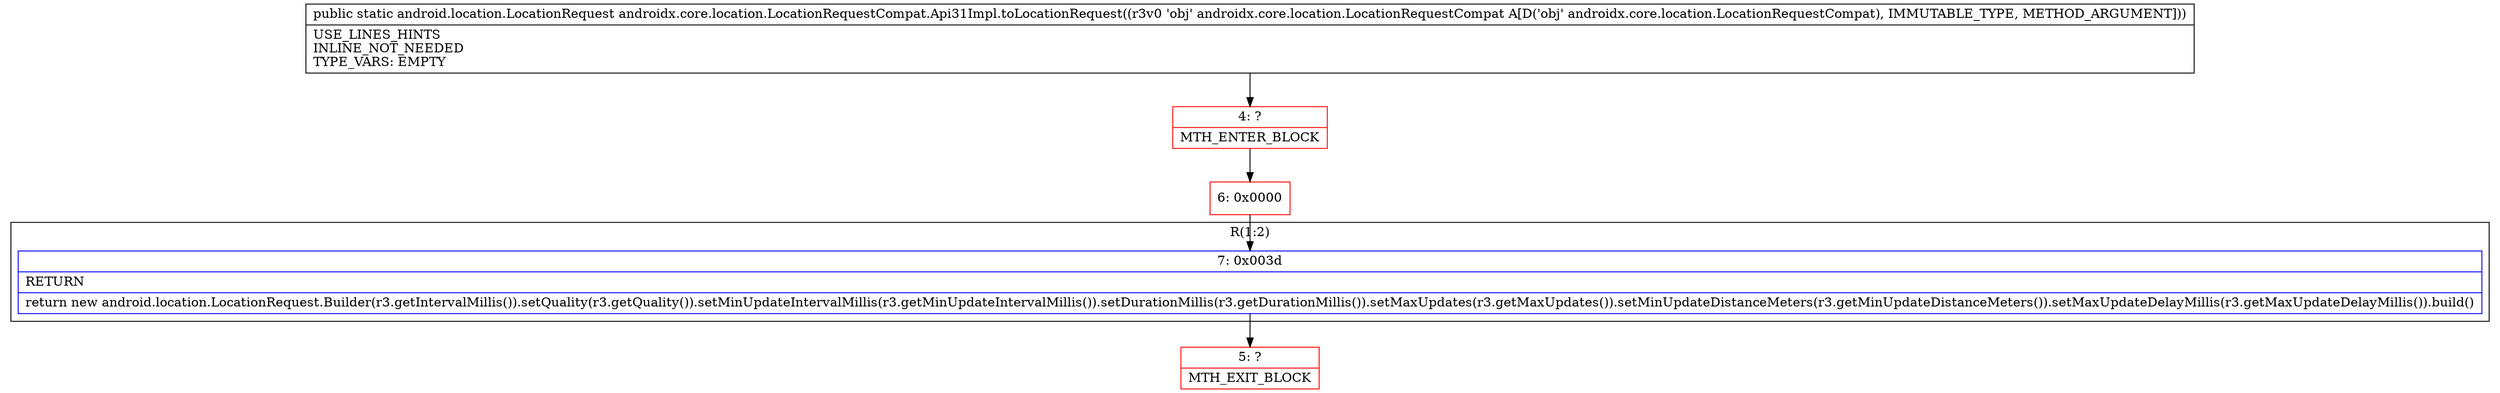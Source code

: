 digraph "CFG forandroidx.core.location.LocationRequestCompat.Api31Impl.toLocationRequest(Landroidx\/core\/location\/LocationRequestCompat;)Landroid\/location\/LocationRequest;" {
subgraph cluster_Region_1423096403 {
label = "R(1:2)";
node [shape=record,color=blue];
Node_7 [shape=record,label="{7\:\ 0x003d|RETURN\l|return new android.location.LocationRequest.Builder(r3.getIntervalMillis()).setQuality(r3.getQuality()).setMinUpdateIntervalMillis(r3.getMinUpdateIntervalMillis()).setDurationMillis(r3.getDurationMillis()).setMaxUpdates(r3.getMaxUpdates()).setMinUpdateDistanceMeters(r3.getMinUpdateDistanceMeters()).setMaxUpdateDelayMillis(r3.getMaxUpdateDelayMillis()).build()\l}"];
}
Node_4 [shape=record,color=red,label="{4\:\ ?|MTH_ENTER_BLOCK\l}"];
Node_6 [shape=record,color=red,label="{6\:\ 0x0000}"];
Node_5 [shape=record,color=red,label="{5\:\ ?|MTH_EXIT_BLOCK\l}"];
MethodNode[shape=record,label="{public static android.location.LocationRequest androidx.core.location.LocationRequestCompat.Api31Impl.toLocationRequest((r3v0 'obj' androidx.core.location.LocationRequestCompat A[D('obj' androidx.core.location.LocationRequestCompat), IMMUTABLE_TYPE, METHOD_ARGUMENT]))  | USE_LINES_HINTS\lINLINE_NOT_NEEDED\lTYPE_VARS: EMPTY\l}"];
MethodNode -> Node_4;Node_7 -> Node_5;
Node_4 -> Node_6;
Node_6 -> Node_7;
}

